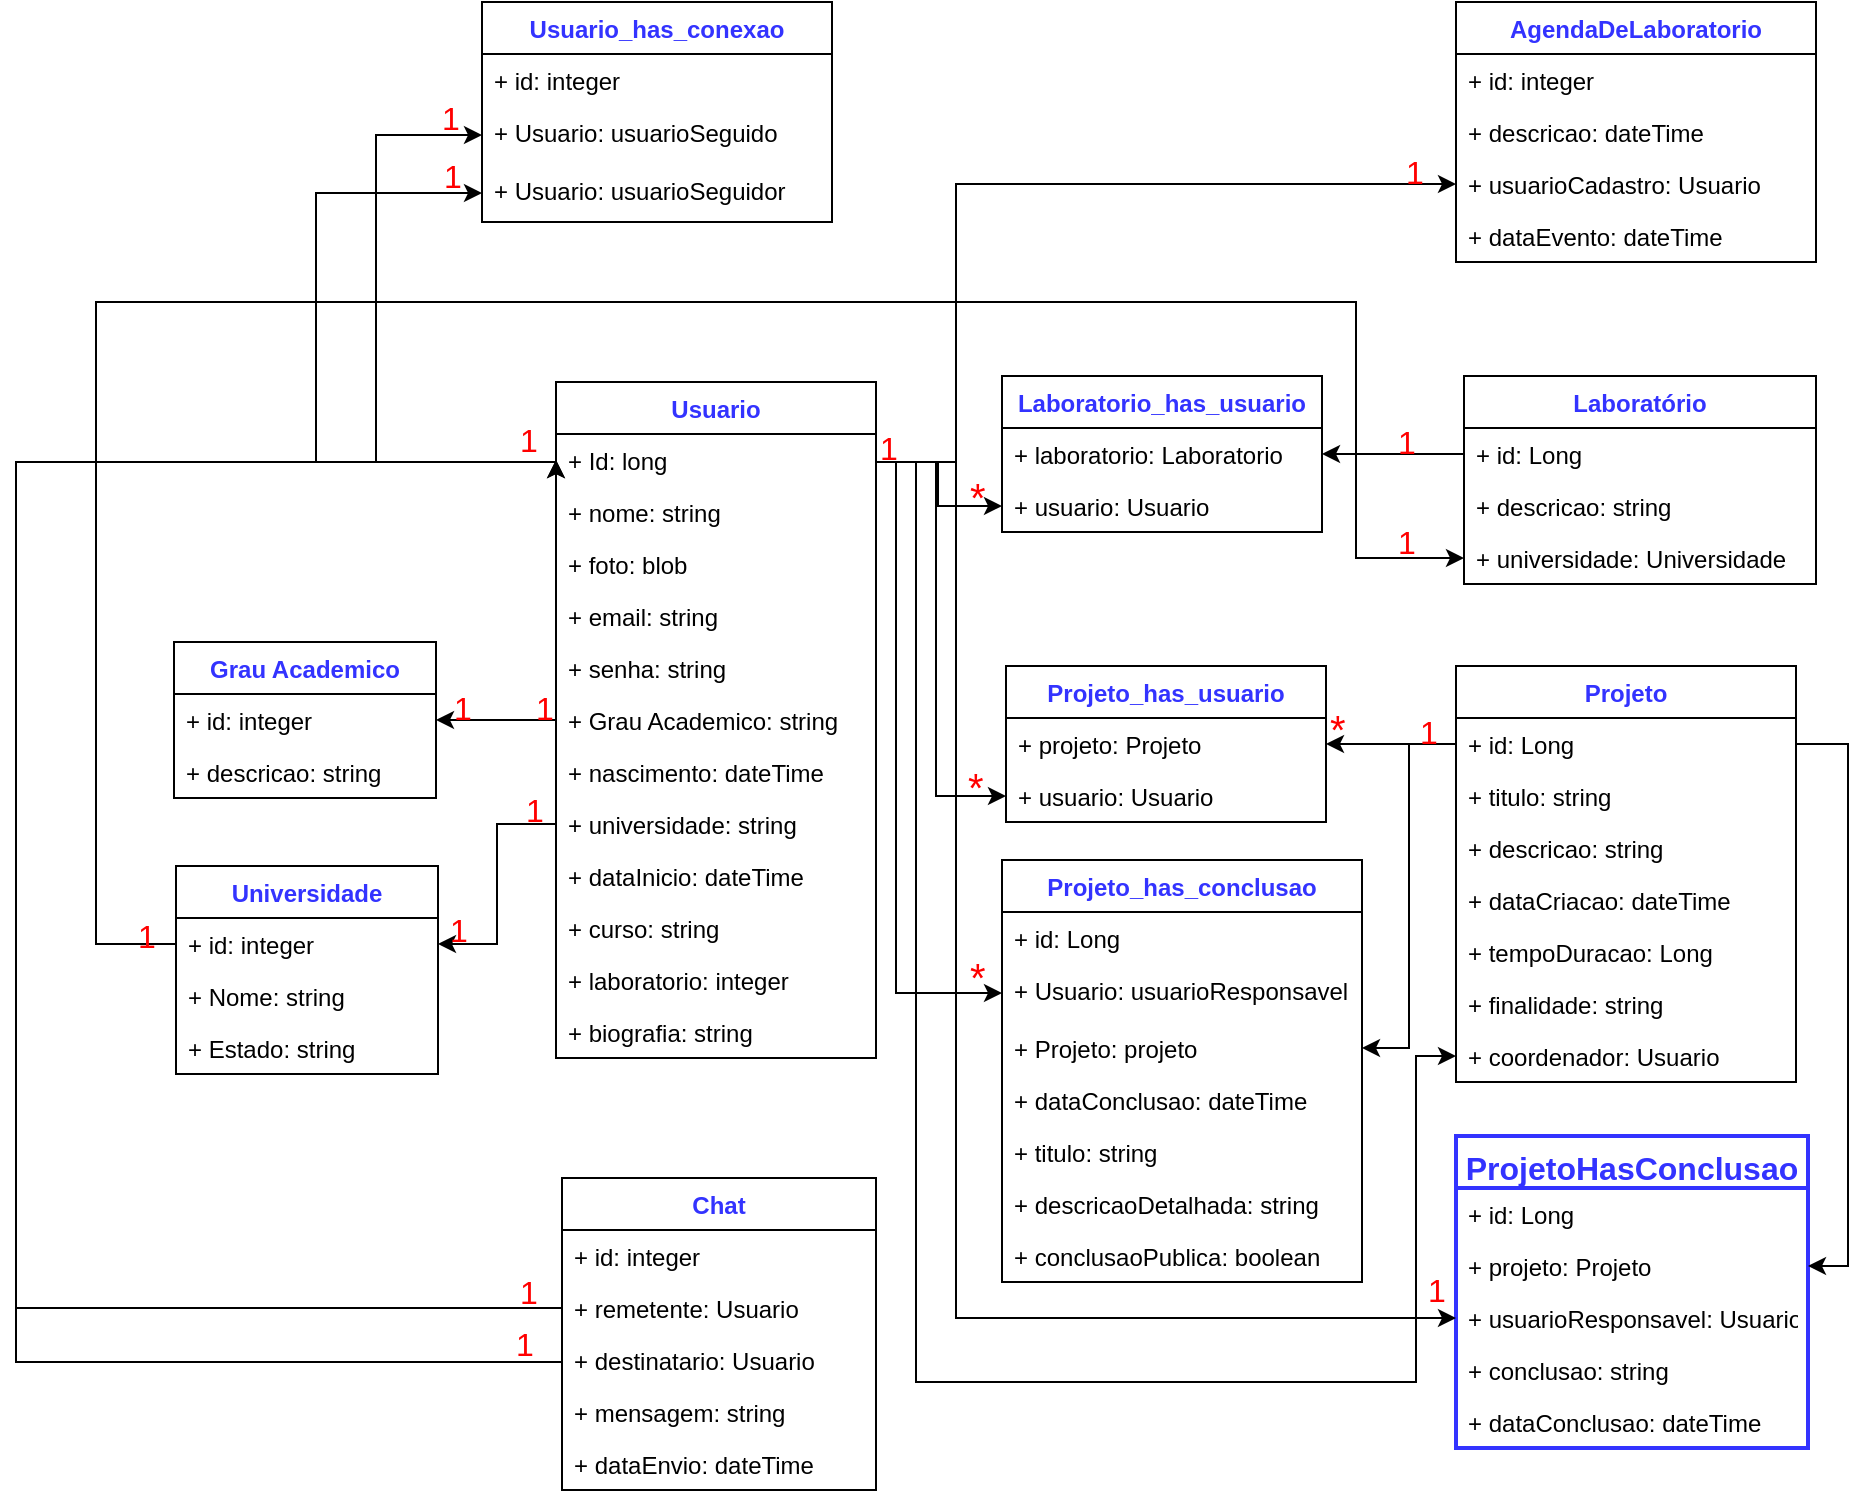 <mxfile version="11.2.4" type="device" pages="1"><diagram id="lTHLBH5zkFO162nuHdru" name="Page-1"><mxGraphModel dx="2026" dy="614" grid="1" gridSize="10" guides="1" tooltips="1" connect="1" arrows="1" fold="1" page="1" pageScale="1" pageWidth="827" pageHeight="1169" math="0" shadow="0"><root><mxCell id="0"/><mxCell id="1" parent="0"/><mxCell id="kyjDFfXC2tQv2kjpex23-4" value="Usuario" style="swimlane;fontStyle=1;align=center;verticalAlign=top;childLayout=stackLayout;horizontal=1;startSize=26;horizontalStack=0;resizeParent=1;resizeParentMax=0;resizeLast=0;collapsible=1;marginBottom=0;fontColor=#3333FF;" vertex="1" parent="1"><mxGeometry x="190" y="250" width="160" height="338" as="geometry"><mxRectangle x="60" y="157" width="70" height="26" as="alternateBounds"/></mxGeometry></mxCell><mxCell id="kyjDFfXC2tQv2kjpex23-19" value="+ Id: long&#10;" style="text;strokeColor=none;fillColor=none;align=left;verticalAlign=top;spacingLeft=4;spacingRight=4;overflow=hidden;rotatable=0;points=[[0,0.5],[1,0.5]];portConstraint=eastwest;" vertex="1" parent="kyjDFfXC2tQv2kjpex23-4"><mxGeometry y="26" width="160" height="26" as="geometry"/></mxCell><mxCell id="kyjDFfXC2tQv2kjpex23-5" value="+ nome: string&#10;" style="text;strokeColor=none;fillColor=none;align=left;verticalAlign=top;spacingLeft=4;spacingRight=4;overflow=hidden;rotatable=0;points=[[0,0.5],[1,0.5]];portConstraint=eastwest;" vertex="1" parent="kyjDFfXC2tQv2kjpex23-4"><mxGeometry y="52" width="160" height="26" as="geometry"/></mxCell><mxCell id="kyjDFfXC2tQv2kjpex23-42" value="+ foto: blob" style="text;strokeColor=none;fillColor=none;align=left;verticalAlign=top;spacingLeft=4;spacingRight=4;overflow=hidden;rotatable=0;points=[[0,0.5],[1,0.5]];portConstraint=eastwest;" vertex="1" parent="kyjDFfXC2tQv2kjpex23-4"><mxGeometry y="78" width="160" height="26" as="geometry"/></mxCell><mxCell id="kyjDFfXC2tQv2kjpex23-9" value="+ email: string&#10;" style="text;strokeColor=none;fillColor=none;align=left;verticalAlign=top;spacingLeft=4;spacingRight=4;overflow=hidden;rotatable=0;points=[[0,0.5],[1,0.5]];portConstraint=eastwest;" vertex="1" parent="kyjDFfXC2tQv2kjpex23-4"><mxGeometry y="104" width="160" height="26" as="geometry"/></mxCell><mxCell id="kyjDFfXC2tQv2kjpex23-29" value="+ senha: string&#10;" style="text;strokeColor=none;fillColor=none;align=left;verticalAlign=top;spacingLeft=4;spacingRight=4;overflow=hidden;rotatable=0;points=[[0,0.5],[1,0.5]];portConstraint=eastwest;" vertex="1" parent="kyjDFfXC2tQv2kjpex23-4"><mxGeometry y="130" width="160" height="26" as="geometry"/></mxCell><mxCell id="kyjDFfXC2tQv2kjpex23-34" value="+ Grau Academico: string" style="text;strokeColor=none;fillColor=none;align=left;verticalAlign=top;spacingLeft=4;spacingRight=4;overflow=hidden;rotatable=0;points=[[0,0.5],[1,0.5]];portConstraint=eastwest;" vertex="1" parent="kyjDFfXC2tQv2kjpex23-4"><mxGeometry y="156" width="160" height="26" as="geometry"/></mxCell><mxCell id="kyjDFfXC2tQv2kjpex23-8" value="+ nascimento: dateTime&#10;" style="text;strokeColor=none;fillColor=none;align=left;verticalAlign=top;spacingLeft=4;spacingRight=4;overflow=hidden;rotatable=0;points=[[0,0.5],[1,0.5]];portConstraint=eastwest;" vertex="1" parent="kyjDFfXC2tQv2kjpex23-4"><mxGeometry y="182" width="160" height="26" as="geometry"/></mxCell><mxCell id="kyjDFfXC2tQv2kjpex23-10" value="+ universidade: string&#10;" style="text;strokeColor=none;fillColor=none;align=left;verticalAlign=top;spacingLeft=4;spacingRight=4;overflow=hidden;rotatable=0;points=[[0,0.5],[1,0.5]];portConstraint=eastwest;" vertex="1" parent="kyjDFfXC2tQv2kjpex23-4"><mxGeometry y="208" width="160" height="26" as="geometry"/></mxCell><mxCell id="kyjDFfXC2tQv2kjpex23-7" value="+ dataInicio: dateTime" style="text;strokeColor=none;fillColor=none;align=left;verticalAlign=top;spacingLeft=4;spacingRight=4;overflow=hidden;rotatable=0;points=[[0,0.5],[1,0.5]];portConstraint=eastwest;" vertex="1" parent="kyjDFfXC2tQv2kjpex23-4"><mxGeometry y="234" width="160" height="26" as="geometry"/></mxCell><mxCell id="kyjDFfXC2tQv2kjpex23-36" value="+ curso: string" style="text;strokeColor=none;fillColor=none;align=left;verticalAlign=top;spacingLeft=4;spacingRight=4;overflow=hidden;rotatable=0;points=[[0,0.5],[1,0.5]];portConstraint=eastwest;" vertex="1" parent="kyjDFfXC2tQv2kjpex23-4"><mxGeometry y="260" width="160" height="26" as="geometry"/></mxCell><mxCell id="kyjDFfXC2tQv2kjpex23-21" value="+ laboratorio: integer" style="text;strokeColor=none;fillColor=none;align=left;verticalAlign=top;spacingLeft=4;spacingRight=4;overflow=hidden;rotatable=0;points=[[0,0.5],[1,0.5]];portConstraint=eastwest;" vertex="1" parent="kyjDFfXC2tQv2kjpex23-4"><mxGeometry y="286" width="160" height="26" as="geometry"/></mxCell><mxCell id="kyjDFfXC2tQv2kjpex23-49" value="+ biografia: string" style="text;strokeColor=none;fillColor=none;align=left;verticalAlign=top;spacingLeft=4;spacingRight=4;overflow=hidden;rotatable=0;points=[[0,0.5],[1,0.5]];portConstraint=eastwest;" vertex="1" parent="kyjDFfXC2tQv2kjpex23-4"><mxGeometry y="312" width="160" height="26" as="geometry"/></mxCell><mxCell id="kyjDFfXC2tQv2kjpex23-30" value="Grau Academico" style="swimlane;fontStyle=1;childLayout=stackLayout;horizontal=1;startSize=26;fillColor=none;horizontalStack=0;resizeParent=1;resizeParentMax=0;resizeLast=0;collapsible=1;marginBottom=0;fontColor=#3333FF;" vertex="1" parent="1"><mxGeometry x="-1" y="380" width="131" height="78" as="geometry"/></mxCell><mxCell id="kyjDFfXC2tQv2kjpex23-31" value="+ id: integer" style="text;strokeColor=none;fillColor=none;align=left;verticalAlign=top;spacingLeft=4;spacingRight=4;overflow=hidden;rotatable=0;points=[[0,0.5],[1,0.5]];portConstraint=eastwest;" vertex="1" parent="kyjDFfXC2tQv2kjpex23-30"><mxGeometry y="26" width="131" height="26" as="geometry"/></mxCell><mxCell id="kyjDFfXC2tQv2kjpex23-32" value="+ descricao: string" style="text;strokeColor=none;fillColor=none;align=left;verticalAlign=top;spacingLeft=4;spacingRight=4;overflow=hidden;rotatable=0;points=[[0,0.5],[1,0.5]];portConstraint=eastwest;" vertex="1" parent="kyjDFfXC2tQv2kjpex23-30"><mxGeometry y="52" width="131" height="26" as="geometry"/></mxCell><mxCell id="kyjDFfXC2tQv2kjpex23-37" value="Laboratório" style="swimlane;fontStyle=1;align=center;verticalAlign=top;childLayout=stackLayout;horizontal=1;startSize=26;horizontalStack=0;resizeParent=1;resizeParentMax=0;resizeLast=0;collapsible=1;marginBottom=0;fontColor=#3333FF;" vertex="1" parent="1"><mxGeometry x="644" y="247" width="176" height="104" as="geometry"/></mxCell><mxCell id="kyjDFfXC2tQv2kjpex23-38" value="+ id: Long" style="text;strokeColor=none;fillColor=none;align=left;verticalAlign=top;spacingLeft=4;spacingRight=4;overflow=hidden;rotatable=0;points=[[0,0.5],[1,0.5]];portConstraint=eastwest;" vertex="1" parent="kyjDFfXC2tQv2kjpex23-37"><mxGeometry y="26" width="176" height="26" as="geometry"/></mxCell><mxCell id="kyjDFfXC2tQv2kjpex23-40" value="+ descricao: string" style="text;strokeColor=none;fillColor=none;align=left;verticalAlign=top;spacingLeft=4;spacingRight=4;overflow=hidden;rotatable=0;points=[[0,0.5],[1,0.5]];portConstraint=eastwest;" vertex="1" parent="kyjDFfXC2tQv2kjpex23-37"><mxGeometry y="52" width="176" height="26" as="geometry"/></mxCell><mxCell id="kyjDFfXC2tQv2kjpex23-94" value="+ universidade: Universidade" style="text;strokeColor=none;fillColor=none;align=left;verticalAlign=top;spacingLeft=4;spacingRight=4;overflow=hidden;rotatable=0;points=[[0,0.5],[1,0.5]];portConstraint=eastwest;" vertex="1" parent="kyjDFfXC2tQv2kjpex23-37"><mxGeometry y="78" width="176" height="26" as="geometry"/></mxCell><mxCell id="kyjDFfXC2tQv2kjpex23-45" value="Laboratorio_has_usuario" style="swimlane;fontStyle=1;align=center;verticalAlign=top;childLayout=stackLayout;horizontal=1;startSize=26;horizontalStack=0;resizeParent=1;resizeParentMax=0;resizeLast=0;collapsible=1;marginBottom=0;fontColor=#3333FF;" vertex="1" parent="1"><mxGeometry x="413" y="247" width="160" height="78" as="geometry"/></mxCell><mxCell id="kyjDFfXC2tQv2kjpex23-46" value="+ laboratorio: Laboratorio" style="text;strokeColor=none;fillColor=none;align=left;verticalAlign=top;spacingLeft=4;spacingRight=4;overflow=hidden;rotatable=0;points=[[0,0.5],[1,0.5]];portConstraint=eastwest;" vertex="1" parent="kyjDFfXC2tQv2kjpex23-45"><mxGeometry y="26" width="160" height="26" as="geometry"/></mxCell><mxCell id="kyjDFfXC2tQv2kjpex23-48" value="+ usuario: Usuario" style="text;strokeColor=none;fillColor=none;align=left;verticalAlign=top;spacingLeft=4;spacingRight=4;overflow=hidden;rotatable=0;points=[[0,0.5],[1,0.5]];portConstraint=eastwest;" vertex="1" parent="kyjDFfXC2tQv2kjpex23-45"><mxGeometry y="52" width="160" height="26" as="geometry"/></mxCell><mxCell id="kyjDFfXC2tQv2kjpex23-52" style="edgeStyle=orthogonalEdgeStyle;rounded=0;orthogonalLoop=1;jettySize=auto;html=1;exitX=1;exitY=0.5;exitDx=0;exitDy=0;entryX=0;entryY=0.5;entryDx=0;entryDy=0;" edge="1" parent="1" source="kyjDFfXC2tQv2kjpex23-19" target="kyjDFfXC2tQv2kjpex23-48"><mxGeometry relative="1" as="geometry"><Array as="points"><mxPoint x="381" y="290"/><mxPoint x="381" y="312"/></Array></mxGeometry></mxCell><mxCell id="kyjDFfXC2tQv2kjpex23-55" style="edgeStyle=orthogonalEdgeStyle;rounded=0;orthogonalLoop=1;jettySize=auto;html=1;exitX=0;exitY=0.5;exitDx=0;exitDy=0;" edge="1" parent="1" source="kyjDFfXC2tQv2kjpex23-38" target="kyjDFfXC2tQv2kjpex23-46"><mxGeometry relative="1" as="geometry"/></mxCell><mxCell id="kyjDFfXC2tQv2kjpex23-56" value="Projeto" style="swimlane;fontStyle=1;align=center;verticalAlign=top;childLayout=stackLayout;horizontal=1;startSize=26;horizontalStack=0;resizeParent=1;resizeParentMax=0;resizeLast=0;collapsible=1;marginBottom=0;fontColor=#3333FF;" vertex="1" parent="1"><mxGeometry x="640" y="392" width="170" height="208" as="geometry"/></mxCell><mxCell id="kyjDFfXC2tQv2kjpex23-57" value="+ id: Long" style="text;strokeColor=none;fillColor=none;align=left;verticalAlign=top;spacingLeft=4;spacingRight=4;overflow=hidden;rotatable=0;points=[[0,0.5],[1,0.5]];portConstraint=eastwest;" vertex="1" parent="kyjDFfXC2tQv2kjpex23-56"><mxGeometry y="26" width="170" height="26" as="geometry"/></mxCell><mxCell id="kyjDFfXC2tQv2kjpex23-59" value="+ titulo: string" style="text;strokeColor=none;fillColor=none;align=left;verticalAlign=top;spacingLeft=4;spacingRight=4;overflow=hidden;rotatable=0;points=[[0,0.5],[1,0.5]];portConstraint=eastwest;" vertex="1" parent="kyjDFfXC2tQv2kjpex23-56"><mxGeometry y="52" width="170" height="26" as="geometry"/></mxCell><mxCell id="kyjDFfXC2tQv2kjpex23-66" value="+ descricao: string" style="text;strokeColor=none;fillColor=none;align=left;verticalAlign=top;spacingLeft=4;spacingRight=4;overflow=hidden;rotatable=0;points=[[0,0.5],[1,0.5]];portConstraint=eastwest;" vertex="1" parent="kyjDFfXC2tQv2kjpex23-56"><mxGeometry y="78" width="170" height="26" as="geometry"/></mxCell><mxCell id="kyjDFfXC2tQv2kjpex23-67" value="+ dataCriacao: dateTime" style="text;strokeColor=none;fillColor=none;align=left;verticalAlign=top;spacingLeft=4;spacingRight=4;overflow=hidden;rotatable=0;points=[[0,0.5],[1,0.5]];portConstraint=eastwest;" vertex="1" parent="kyjDFfXC2tQv2kjpex23-56"><mxGeometry y="104" width="170" height="26" as="geometry"/></mxCell><mxCell id="kyjDFfXC2tQv2kjpex23-68" value="+ tempoDuracao: Long" style="text;strokeColor=none;fillColor=none;align=left;verticalAlign=top;spacingLeft=4;spacingRight=4;overflow=hidden;rotatable=0;points=[[0,0.5],[1,0.5]];portConstraint=eastwest;" vertex="1" parent="kyjDFfXC2tQv2kjpex23-56"><mxGeometry y="130" width="170" height="26" as="geometry"/></mxCell><mxCell id="kyjDFfXC2tQv2kjpex23-140" value="+ finalidade: string" style="text;strokeColor=none;fillColor=none;align=left;verticalAlign=top;spacingLeft=4;spacingRight=4;overflow=hidden;rotatable=0;points=[[0,0.5],[1,0.5]];portConstraint=eastwest;" vertex="1" parent="kyjDFfXC2tQv2kjpex23-56"><mxGeometry y="156" width="170" height="26" as="geometry"/></mxCell><mxCell id="kyjDFfXC2tQv2kjpex23-69" value="+ coordenador: Usuario" style="text;strokeColor=none;fillColor=none;align=left;verticalAlign=top;spacingLeft=4;spacingRight=4;overflow=hidden;rotatable=0;points=[[0,0.5],[1,0.5]];portConstraint=eastwest;" vertex="1" parent="kyjDFfXC2tQv2kjpex23-56"><mxGeometry y="182" width="170" height="26" as="geometry"/></mxCell><mxCell id="kyjDFfXC2tQv2kjpex23-60" value="Projeto_has_usuario" style="swimlane;fontStyle=1;align=center;verticalAlign=top;childLayout=stackLayout;horizontal=1;startSize=26;horizontalStack=0;resizeParent=1;resizeParentMax=0;resizeLast=0;collapsible=1;marginBottom=0;fontColor=#3333FF;" vertex="1" parent="1"><mxGeometry x="415" y="392" width="160" height="78" as="geometry"/></mxCell><mxCell id="kyjDFfXC2tQv2kjpex23-61" value="+ projeto: Projeto" style="text;strokeColor=none;fillColor=none;align=left;verticalAlign=top;spacingLeft=4;spacingRight=4;overflow=hidden;rotatable=0;points=[[0,0.5],[1,0.5]];portConstraint=eastwest;" vertex="1" parent="kyjDFfXC2tQv2kjpex23-60"><mxGeometry y="26" width="160" height="26" as="geometry"/></mxCell><mxCell id="kyjDFfXC2tQv2kjpex23-63" value="+ usuario: Usuario" style="text;strokeColor=none;fillColor=none;align=left;verticalAlign=top;spacingLeft=4;spacingRight=4;overflow=hidden;rotatable=0;points=[[0,0.5],[1,0.5]];portConstraint=eastwest;" vertex="1" parent="kyjDFfXC2tQv2kjpex23-60"><mxGeometry y="52" width="160" height="26" as="geometry"/></mxCell><mxCell id="kyjDFfXC2tQv2kjpex23-64" style="edgeStyle=orthogonalEdgeStyle;rounded=0;orthogonalLoop=1;jettySize=auto;html=1;exitX=0;exitY=0.5;exitDx=0;exitDy=0;entryX=1;entryY=0.5;entryDx=0;entryDy=0;fontColor=#3333FF;" edge="1" parent="1" source="kyjDFfXC2tQv2kjpex23-57" target="kyjDFfXC2tQv2kjpex23-61"><mxGeometry relative="1" as="geometry"/></mxCell><mxCell id="kyjDFfXC2tQv2kjpex23-65" style="edgeStyle=orthogonalEdgeStyle;rounded=0;orthogonalLoop=1;jettySize=auto;html=1;exitX=1;exitY=0.5;exitDx=0;exitDy=0;entryX=0;entryY=0.5;entryDx=0;entryDy=0;fontColor=#3333FF;" edge="1" parent="1" source="kyjDFfXC2tQv2kjpex23-19" target="kyjDFfXC2tQv2kjpex23-63"><mxGeometry relative="1" as="geometry"><Array as="points"><mxPoint x="380" y="290"/><mxPoint x="380" y="457"/></Array></mxGeometry></mxCell><mxCell id="kyjDFfXC2tQv2kjpex23-71" value="Universidade" style="swimlane;fontStyle=1;childLayout=stackLayout;horizontal=1;startSize=26;fillColor=none;horizontalStack=0;resizeParent=1;resizeParentMax=0;resizeLast=0;collapsible=1;marginBottom=0;fontColor=#3333FF;" vertex="1" parent="1"><mxGeometry y="492" width="131" height="104" as="geometry"/></mxCell><mxCell id="kyjDFfXC2tQv2kjpex23-72" value="+ id: integer" style="text;strokeColor=none;fillColor=none;align=left;verticalAlign=top;spacingLeft=4;spacingRight=4;overflow=hidden;rotatable=0;points=[[0,0.5],[1,0.5]];portConstraint=eastwest;" vertex="1" parent="kyjDFfXC2tQv2kjpex23-71"><mxGeometry y="26" width="131" height="26" as="geometry"/></mxCell><mxCell id="kyjDFfXC2tQv2kjpex23-73" value="+ Nome: string" style="text;strokeColor=none;fillColor=none;align=left;verticalAlign=top;spacingLeft=4;spacingRight=4;overflow=hidden;rotatable=0;points=[[0,0.5],[1,0.5]];portConstraint=eastwest;" vertex="1" parent="kyjDFfXC2tQv2kjpex23-71"><mxGeometry y="52" width="131" height="26" as="geometry"/></mxCell><mxCell id="kyjDFfXC2tQv2kjpex23-74" value="+ Estado: string" style="text;strokeColor=none;fillColor=none;align=left;verticalAlign=top;spacingLeft=4;spacingRight=4;overflow=hidden;rotatable=0;points=[[0,0.5],[1,0.5]];portConstraint=eastwest;" vertex="1" parent="kyjDFfXC2tQv2kjpex23-71"><mxGeometry y="78" width="131" height="26" as="geometry"/></mxCell><mxCell id="kyjDFfXC2tQv2kjpex23-77" style="edgeStyle=orthogonalEdgeStyle;rounded=0;orthogonalLoop=1;jettySize=auto;html=1;exitX=0;exitY=0.5;exitDx=0;exitDy=0;entryX=1;entryY=0.5;entryDx=0;entryDy=0;fontColor=#3333FF;" edge="1" parent="1" source="kyjDFfXC2tQv2kjpex23-34" target="kyjDFfXC2tQv2kjpex23-31"><mxGeometry relative="1" as="geometry"/></mxCell><mxCell id="kyjDFfXC2tQv2kjpex23-78" style="edgeStyle=orthogonalEdgeStyle;rounded=0;orthogonalLoop=1;jettySize=auto;html=1;exitX=0;exitY=0.5;exitDx=0;exitDy=0;entryX=1;entryY=0.5;entryDx=0;entryDy=0;fontColor=#3333FF;" edge="1" parent="1" source="kyjDFfXC2tQv2kjpex23-10" target="kyjDFfXC2tQv2kjpex23-72"><mxGeometry relative="1" as="geometry"/></mxCell><mxCell id="kyjDFfXC2tQv2kjpex23-79" value="1" style="text;html=1;resizable=0;points=[];autosize=1;align=left;verticalAlign=top;spacingTop=-4;fontColor=#FF0000;strokeWidth=2;fontSize=16;" vertex="1" parent="1"><mxGeometry x="173" y="452" width="20" height="10" as="geometry"/></mxCell><mxCell id="kyjDFfXC2tQv2kjpex23-81" value="1" style="text;html=1;resizable=0;points=[];autosize=1;align=left;verticalAlign=top;spacingTop=-4;fontSize=16;fontColor=#FF0000;" vertex="1" parent="1"><mxGeometry x="135" y="512" width="20" height="20" as="geometry"/></mxCell><mxCell id="kyjDFfXC2tQv2kjpex23-82" value="1" style="text;html=1;resizable=0;points=[];autosize=1;align=left;verticalAlign=top;spacingTop=-4;fontColor=#FF0000;strokeWidth=2;fontSize=16;" vertex="1" parent="1"><mxGeometry x="178" y="401" width="20" height="10" as="geometry"/></mxCell><mxCell id="kyjDFfXC2tQv2kjpex23-83" value="1" style="text;html=1;resizable=0;points=[];autosize=1;align=left;verticalAlign=top;spacingTop=-4;fontColor=#FF0000;strokeWidth=2;fontSize=16;" vertex="1" parent="1"><mxGeometry x="137" y="401" width="20" height="10" as="geometry"/></mxCell><mxCell id="kyjDFfXC2tQv2kjpex23-84" value="Projeto_has_conclusao" style="swimlane;fontStyle=1;align=center;verticalAlign=top;childLayout=stackLayout;horizontal=1;startSize=26;horizontalStack=0;resizeParent=1;resizeParentMax=0;resizeLast=0;collapsible=1;marginBottom=0;fontColor=#3333FF;" vertex="1" parent="1"><mxGeometry x="413" y="489" width="180" height="211" as="geometry"/></mxCell><mxCell id="kyjDFfXC2tQv2kjpex23-85" value="+ id: Long" style="text;strokeColor=none;fillColor=none;align=left;verticalAlign=top;spacingLeft=4;spacingRight=4;overflow=hidden;rotatable=0;points=[[0,0.5],[1,0.5]];portConstraint=eastwest;" vertex="1" parent="kyjDFfXC2tQv2kjpex23-84"><mxGeometry y="26" width="180" height="26" as="geometry"/></mxCell><mxCell id="kyjDFfXC2tQv2kjpex23-92" value="+ Usuario: usuarioResponsavel" style="text;strokeColor=none;fillColor=none;align=left;verticalAlign=top;spacingLeft=4;spacingRight=4;overflow=hidden;rotatable=0;points=[[0,0.5],[1,0.5]];portConstraint=eastwest;" vertex="1" parent="kyjDFfXC2tQv2kjpex23-84"><mxGeometry y="52" width="180" height="29" as="geometry"/></mxCell><mxCell id="kyjDFfXC2tQv2kjpex23-95" value="+ Projeto: projeto" style="text;strokeColor=none;fillColor=none;align=left;verticalAlign=top;spacingLeft=4;spacingRight=4;overflow=hidden;rotatable=0;points=[[0,0.5],[1,0.5]];portConstraint=eastwest;" vertex="1" parent="kyjDFfXC2tQv2kjpex23-84"><mxGeometry y="81" width="180" height="26" as="geometry"/></mxCell><mxCell id="kyjDFfXC2tQv2kjpex23-106" value="+ dataConclusao: dateTime" style="text;strokeColor=none;fillColor=none;align=left;verticalAlign=top;spacingLeft=4;spacingRight=4;overflow=hidden;rotatable=0;points=[[0,0.5],[1,0.5]];portConstraint=eastwest;" vertex="1" parent="kyjDFfXC2tQv2kjpex23-84"><mxGeometry y="107" width="180" height="26" as="geometry"/></mxCell><mxCell id="kyjDFfXC2tQv2kjpex23-93" value="+ titulo: string" style="text;strokeColor=none;fillColor=none;align=left;verticalAlign=top;spacingLeft=4;spacingRight=4;overflow=hidden;rotatable=0;points=[[0,0.5],[1,0.5]];portConstraint=eastwest;" vertex="1" parent="kyjDFfXC2tQv2kjpex23-84"><mxGeometry y="133" width="180" height="26" as="geometry"/></mxCell><mxCell id="kyjDFfXC2tQv2kjpex23-91" value="+ descricaoDetalhada: string" style="text;strokeColor=none;fillColor=none;align=left;verticalAlign=top;spacingLeft=4;spacingRight=4;overflow=hidden;rotatable=0;points=[[0,0.5],[1,0.5]];portConstraint=eastwest;" vertex="1" parent="kyjDFfXC2tQv2kjpex23-84"><mxGeometry y="159" width="180" height="26" as="geometry"/></mxCell><mxCell id="kyjDFfXC2tQv2kjpex23-145" value="+ conclusaoPublica: boolean" style="text;strokeColor=none;fillColor=none;align=left;verticalAlign=top;spacingLeft=4;spacingRight=4;overflow=hidden;rotatable=0;points=[[0,0.5],[1,0.5]];portConstraint=eastwest;" vertex="1" parent="kyjDFfXC2tQv2kjpex23-84"><mxGeometry y="185" width="180" height="26" as="geometry"/></mxCell><mxCell id="kyjDFfXC2tQv2kjpex23-97" value="1" style="text;html=1;resizable=0;points=[];autosize=1;align=left;verticalAlign=top;spacingTop=-4;fontColor=#FF0000;strokeWidth=2;fontSize=16;" vertex="1" parent="1"><mxGeometry x="350" y="271" width="20" height="10" as="geometry"/></mxCell><mxCell id="kyjDFfXC2tQv2kjpex23-98" value="&lt;font style=&quot;font-size: 20px&quot;&gt;*&lt;/font&gt;" style="text;html=1;resizable=0;points=[];autosize=1;align=left;verticalAlign=top;spacingTop=-4;fontColor=#FF0000;strokeWidth=2;fontSize=16;" vertex="1" parent="1"><mxGeometry x="395" y="293" width="20" height="20" as="geometry"/></mxCell><mxCell id="kyjDFfXC2tQv2kjpex23-99" value="&lt;font style=&quot;font-size: 20px&quot;&gt;*&lt;/font&gt;" style="text;html=1;resizable=0;points=[];autosize=1;align=left;verticalAlign=top;spacingTop=-4;fontColor=#FF0000;strokeWidth=2;fontSize=16;" vertex="1" parent="1"><mxGeometry x="394" y="438" width="20" height="20" as="geometry"/></mxCell><mxCell id="kyjDFfXC2tQv2kjpex23-100" value="&lt;font style=&quot;font-size: 20px&quot;&gt;*&lt;/font&gt;" style="text;html=1;resizable=0;points=[];autosize=1;align=left;verticalAlign=top;spacingTop=-4;fontColor=#FF0000;strokeWidth=2;fontSize=16;" vertex="1" parent="1"><mxGeometry x="395" y="533" width="20" height="20" as="geometry"/></mxCell><mxCell id="kyjDFfXC2tQv2kjpex23-104" style="edgeStyle=orthogonalEdgeStyle;rounded=0;orthogonalLoop=1;jettySize=auto;html=1;exitX=1;exitY=0.5;exitDx=0;exitDy=0;entryX=0;entryY=0.5;entryDx=0;entryDy=0;fontSize=16;fontColor=#FF0000;" edge="1" parent="1" source="kyjDFfXC2tQv2kjpex23-19" target="kyjDFfXC2tQv2kjpex23-92"><mxGeometry relative="1" as="geometry"><Array as="points"><mxPoint x="360" y="290"/><mxPoint x="360" y="555"/></Array></mxGeometry></mxCell><mxCell id="kyjDFfXC2tQv2kjpex23-105" style="edgeStyle=orthogonalEdgeStyle;rounded=0;orthogonalLoop=1;jettySize=auto;html=1;exitX=0;exitY=0.5;exitDx=0;exitDy=0;entryX=1;entryY=0.5;entryDx=0;entryDy=0;fontSize=16;fontColor=#FF0000;" edge="1" parent="1" source="kyjDFfXC2tQv2kjpex23-57" target="kyjDFfXC2tQv2kjpex23-95"><mxGeometry relative="1" as="geometry"/></mxCell><mxCell id="kyjDFfXC2tQv2kjpex23-107" style="edgeStyle=orthogonalEdgeStyle;rounded=0;orthogonalLoop=1;jettySize=auto;html=1;exitX=0;exitY=0.5;exitDx=0;exitDy=0;entryX=0;entryY=0.5;entryDx=0;entryDy=0;fontSize=16;fontColor=#FF0000;" edge="1" parent="1" source="kyjDFfXC2tQv2kjpex23-72" target="kyjDFfXC2tQv2kjpex23-94"><mxGeometry relative="1" as="geometry"><Array as="points"><mxPoint x="-40" y="531"/><mxPoint x="-40" y="210"/><mxPoint x="590" y="210"/><mxPoint x="590" y="338"/></Array></mxGeometry></mxCell><mxCell id="kyjDFfXC2tQv2kjpex23-108" value="1" style="text;html=1;resizable=0;points=[];autosize=1;align=left;verticalAlign=top;spacingTop=-4;fontColor=#FF0000;strokeWidth=2;fontSize=16;" vertex="1" parent="1"><mxGeometry x="609" y="318" width="20" height="10" as="geometry"/></mxCell><mxCell id="kyjDFfXC2tQv2kjpex23-109" value="1" style="text;html=1;resizable=0;points=[];autosize=1;align=left;verticalAlign=top;spacingTop=-4;fontColor=#FF0000;strokeWidth=2;fontSize=16;" vertex="1" parent="1"><mxGeometry x="-21" y="515" width="20" height="10" as="geometry"/></mxCell><mxCell id="kyjDFfXC2tQv2kjpex23-110" value="Chat" style="swimlane;fontStyle=1;childLayout=stackLayout;horizontal=1;startSize=26;fillColor=none;horizontalStack=0;resizeParent=1;resizeParentMax=0;resizeLast=0;collapsible=1;marginBottom=0;fontColor=#3333FF;" vertex="1" parent="1"><mxGeometry x="193" y="648" width="157" height="156" as="geometry"/></mxCell><mxCell id="kyjDFfXC2tQv2kjpex23-111" value="+ id: integer" style="text;strokeColor=none;fillColor=none;align=left;verticalAlign=top;spacingLeft=4;spacingRight=4;overflow=hidden;rotatable=0;points=[[0,0.5],[1,0.5]];portConstraint=eastwest;" vertex="1" parent="kyjDFfXC2tQv2kjpex23-110"><mxGeometry y="26" width="157" height="26" as="geometry"/></mxCell><mxCell id="kyjDFfXC2tQv2kjpex23-112" value="+ remetente: Usuario" style="text;strokeColor=none;fillColor=none;align=left;verticalAlign=top;spacingLeft=4;spacingRight=4;overflow=hidden;rotatable=0;points=[[0,0.5],[1,0.5]];portConstraint=eastwest;" vertex="1" parent="kyjDFfXC2tQv2kjpex23-110"><mxGeometry y="52" width="157" height="26" as="geometry"/></mxCell><mxCell id="kyjDFfXC2tQv2kjpex23-114" value="+ destinatario: Usuario" style="text;strokeColor=none;fillColor=none;align=left;verticalAlign=top;spacingLeft=4;spacingRight=4;overflow=hidden;rotatable=0;points=[[0,0.5],[1,0.5]];portConstraint=eastwest;" vertex="1" parent="kyjDFfXC2tQv2kjpex23-110"><mxGeometry y="78" width="157" height="26" as="geometry"/></mxCell><mxCell id="kyjDFfXC2tQv2kjpex23-115" value="+ mensagem: string" style="text;strokeColor=none;fillColor=none;align=left;verticalAlign=top;spacingLeft=4;spacingRight=4;overflow=hidden;rotatable=0;points=[[0,0.5],[1,0.5]];portConstraint=eastwest;" vertex="1" parent="kyjDFfXC2tQv2kjpex23-110"><mxGeometry y="104" width="157" height="26" as="geometry"/></mxCell><mxCell id="kyjDFfXC2tQv2kjpex23-113" value="+ dataEnvio: dateTime" style="text;strokeColor=none;fillColor=none;align=left;verticalAlign=top;spacingLeft=4;spacingRight=4;overflow=hidden;rotatable=0;points=[[0,0.5],[1,0.5]];portConstraint=eastwest;" vertex="1" parent="kyjDFfXC2tQv2kjpex23-110"><mxGeometry y="130" width="157" height="26" as="geometry"/></mxCell><mxCell id="kyjDFfXC2tQv2kjpex23-116" style="edgeStyle=orthogonalEdgeStyle;rounded=0;orthogonalLoop=1;jettySize=auto;html=1;entryX=0;entryY=0.5;entryDx=0;entryDy=0;fontSize=16;fontColor=#FF0000;" edge="1" parent="1" source="kyjDFfXC2tQv2kjpex23-112" target="kyjDFfXC2tQv2kjpex23-19"><mxGeometry relative="1" as="geometry"><Array as="points"><mxPoint x="-80" y="713"/><mxPoint x="-80" y="290"/></Array></mxGeometry></mxCell><mxCell id="kyjDFfXC2tQv2kjpex23-117" style="edgeStyle=orthogonalEdgeStyle;rounded=0;orthogonalLoop=1;jettySize=auto;html=1;exitX=0;exitY=0.5;exitDx=0;exitDy=0;entryX=0;entryY=0.5;entryDx=0;entryDy=0;fontSize=16;fontColor=#FF0000;" edge="1" parent="1" source="kyjDFfXC2tQv2kjpex23-114" target="kyjDFfXC2tQv2kjpex23-19"><mxGeometry relative="1" as="geometry"><Array as="points"><mxPoint x="193" y="740"/><mxPoint x="-80" y="740"/><mxPoint x="-80" y="290"/></Array></mxGeometry></mxCell><mxCell id="kyjDFfXC2tQv2kjpex23-118" value="1" style="text;html=1;resizable=0;points=[];autosize=1;align=left;verticalAlign=top;spacingTop=-4;fontSize=16;fontColor=#FF0000;" vertex="1" parent="1"><mxGeometry x="170" y="693" width="20" height="20" as="geometry"/></mxCell><mxCell id="kyjDFfXC2tQv2kjpex23-119" value="1" style="text;html=1;resizable=0;points=[];autosize=1;align=left;verticalAlign=top;spacingTop=-4;fontSize=16;fontColor=#FF0000;" vertex="1" parent="1"><mxGeometry x="168" y="719" width="20" height="20" as="geometry"/></mxCell><mxCell id="kyjDFfXC2tQv2kjpex23-120" value="1" style="text;html=1;resizable=0;points=[];autosize=1;align=left;verticalAlign=top;spacingTop=-4;fontSize=16;fontColor=#FF0000;" vertex="1" parent="1"><mxGeometry x="170" y="267" width="20" height="20" as="geometry"/></mxCell><mxCell id="kyjDFfXC2tQv2kjpex23-121" value="Usuario_has_conexao" style="swimlane;fontStyle=1;childLayout=stackLayout;horizontal=1;startSize=26;fillColor=none;horizontalStack=0;resizeParent=1;resizeParentMax=0;resizeLast=0;collapsible=1;marginBottom=0;fontColor=#3333FF;" vertex="1" parent="1"><mxGeometry x="153" y="60" width="175" height="110" as="geometry"/></mxCell><mxCell id="kyjDFfXC2tQv2kjpex23-122" value="+ id: integer" style="text;strokeColor=none;fillColor=none;align=left;verticalAlign=top;spacingLeft=4;spacingRight=4;overflow=hidden;rotatable=0;points=[[0,0.5],[1,0.5]];portConstraint=eastwest;" vertex="1" parent="kyjDFfXC2tQv2kjpex23-121"><mxGeometry y="26" width="175" height="26" as="geometry"/></mxCell><mxCell id="kyjDFfXC2tQv2kjpex23-126" value="+ Usuario: usuarioSeguido" style="text;strokeColor=none;fillColor=none;align=left;verticalAlign=top;spacingLeft=4;spacingRight=4;overflow=hidden;rotatable=0;points=[[0,0.5],[1,0.5]];portConstraint=eastwest;" vertex="1" parent="kyjDFfXC2tQv2kjpex23-121"><mxGeometry y="52" width="175" height="29" as="geometry"/></mxCell><mxCell id="kyjDFfXC2tQv2kjpex23-124" value="+ Usuario: usuarioSeguidor" style="text;strokeColor=none;fillColor=none;align=left;verticalAlign=top;spacingLeft=4;spacingRight=4;overflow=hidden;rotatable=0;points=[[0,0.5],[1,0.5]];portConstraint=eastwest;" vertex="1" parent="kyjDFfXC2tQv2kjpex23-121"><mxGeometry y="81" width="175" height="29" as="geometry"/></mxCell><mxCell id="kyjDFfXC2tQv2kjpex23-127" style="edgeStyle=orthogonalEdgeStyle;rounded=0;orthogonalLoop=1;jettySize=auto;html=1;entryX=0;entryY=0.5;entryDx=0;entryDy=0;fontSize=16;fontColor=#FF0000;" edge="1" parent="1" source="kyjDFfXC2tQv2kjpex23-19" target="kyjDFfXC2tQv2kjpex23-126"><mxGeometry relative="1" as="geometry"><Array as="points"><mxPoint x="100" y="290"/><mxPoint x="100" y="127"/></Array></mxGeometry></mxCell><mxCell id="kyjDFfXC2tQv2kjpex23-128" style="edgeStyle=orthogonalEdgeStyle;rounded=0;orthogonalLoop=1;jettySize=auto;html=1;exitX=0;exitY=0.5;exitDx=0;exitDy=0;entryX=0;entryY=0.5;entryDx=0;entryDy=0;fontSize=16;fontColor=#FF0000;" edge="1" parent="1" source="kyjDFfXC2tQv2kjpex23-19" target="kyjDFfXC2tQv2kjpex23-124"><mxGeometry relative="1" as="geometry"><Array as="points"><mxPoint x="190" y="290"/><mxPoint x="70" y="290"/><mxPoint x="70" y="155"/></Array></mxGeometry></mxCell><mxCell id="kyjDFfXC2tQv2kjpex23-129" value="1" style="text;html=1;resizable=0;points=[];autosize=1;align=left;verticalAlign=top;spacingTop=-4;fontSize=16;fontColor=#FF0000;" vertex="1" parent="1"><mxGeometry x="132" y="135" width="20" height="20" as="geometry"/></mxCell><mxCell id="kyjDFfXC2tQv2kjpex23-130" value="1" style="text;html=1;resizable=0;points=[];autosize=1;align=left;verticalAlign=top;spacingTop=-4;fontSize=16;fontColor=#FF0000;" vertex="1" parent="1"><mxGeometry x="131" y="106" width="20" height="20" as="geometry"/></mxCell><mxCell id="kyjDFfXC2tQv2kjpex23-131" value="AgendaDeLaboratorio" style="swimlane;fontStyle=1;childLayout=stackLayout;horizontal=1;startSize=26;fillColor=none;horizontalStack=0;resizeParent=1;resizeParentMax=0;resizeLast=0;collapsible=1;marginBottom=0;fontColor=#3333FF;" vertex="1" parent="1"><mxGeometry x="640" y="60" width="180" height="130" as="geometry"/></mxCell><mxCell id="kyjDFfXC2tQv2kjpex23-132" value="+ id: integer" style="text;strokeColor=none;fillColor=none;align=left;verticalAlign=top;spacingLeft=4;spacingRight=4;overflow=hidden;rotatable=0;points=[[0,0.5],[1,0.5]];portConstraint=eastwest;" vertex="1" parent="kyjDFfXC2tQv2kjpex23-131"><mxGeometry y="26" width="180" height="26" as="geometry"/></mxCell><mxCell id="kyjDFfXC2tQv2kjpex23-133" value="+ descricao: dateTime" style="text;strokeColor=none;fillColor=none;align=left;verticalAlign=top;spacingLeft=4;spacingRight=4;overflow=hidden;rotatable=0;points=[[0,0.5],[1,0.5]];portConstraint=eastwest;" vertex="1" parent="kyjDFfXC2tQv2kjpex23-131"><mxGeometry y="52" width="180" height="26" as="geometry"/></mxCell><mxCell id="kyjDFfXC2tQv2kjpex23-135" value="+ usuarioCadastro: Usuario" style="text;strokeColor=none;fillColor=none;align=left;verticalAlign=top;spacingLeft=4;spacingRight=4;overflow=hidden;rotatable=0;points=[[0,0.5],[1,0.5]];portConstraint=eastwest;" vertex="1" parent="kyjDFfXC2tQv2kjpex23-131"><mxGeometry y="78" width="180" height="26" as="geometry"/></mxCell><mxCell id="kyjDFfXC2tQv2kjpex23-134" value="+ dataEvento: dateTime" style="text;strokeColor=none;fillColor=none;align=left;verticalAlign=top;spacingLeft=4;spacingRight=4;overflow=hidden;rotatable=0;points=[[0,0.5],[1,0.5]];portConstraint=eastwest;" vertex="1" parent="kyjDFfXC2tQv2kjpex23-131"><mxGeometry y="104" width="180" height="26" as="geometry"/></mxCell><mxCell id="kyjDFfXC2tQv2kjpex23-136" style="edgeStyle=orthogonalEdgeStyle;rounded=0;orthogonalLoop=1;jettySize=auto;html=1;entryX=0;entryY=0.5;entryDx=0;entryDy=0;fontSize=16;fontColor=#FF0000;" edge="1" parent="1" source="kyjDFfXC2tQv2kjpex23-19" target="kyjDFfXC2tQv2kjpex23-135"><mxGeometry relative="1" as="geometry"><Array as="points"><mxPoint x="390" y="290"/><mxPoint x="390" y="151"/></Array></mxGeometry></mxCell><mxCell id="kyjDFfXC2tQv2kjpex23-137" value="1" style="text;html=1;resizable=0;points=[];autosize=1;align=left;verticalAlign=top;spacingTop=-4;fontColor=#FF0000;strokeWidth=2;fontSize=16;" vertex="1" parent="1"><mxGeometry x="613" y="133" width="20" height="10" as="geometry"/></mxCell><mxCell id="kyjDFfXC2tQv2kjpex23-141" style="edgeStyle=orthogonalEdgeStyle;rounded=0;orthogonalLoop=1;jettySize=auto;html=1;exitX=1;exitY=0.5;exitDx=0;exitDy=0;entryX=0;entryY=0.5;entryDx=0;entryDy=0;fontSize=16;fontColor=#FF0000;" edge="1" parent="1" source="kyjDFfXC2tQv2kjpex23-19" target="kyjDFfXC2tQv2kjpex23-69"><mxGeometry relative="1" as="geometry"><Array as="points"><mxPoint x="370" y="290"/><mxPoint x="370" y="750"/><mxPoint x="620" y="750"/><mxPoint x="620" y="587"/></Array></mxGeometry></mxCell><mxCell id="kyjDFfXC2tQv2kjpex23-142" value="&lt;font style=&quot;font-size: 20px&quot;&gt;*&lt;/font&gt;" style="text;html=1;resizable=0;points=[];autosize=1;align=left;verticalAlign=top;spacingTop=-4;fontColor=#FF0000;strokeWidth=2;fontSize=16;" vertex="1" parent="1"><mxGeometry x="575" y="409" width="20" height="20" as="geometry"/></mxCell><mxCell id="kyjDFfXC2tQv2kjpex23-143" value="1" style="text;html=1;resizable=0;points=[];autosize=1;align=left;verticalAlign=top;spacingTop=-4;fontColor=#FF0000;strokeWidth=2;fontSize=16;" vertex="1" parent="1"><mxGeometry x="620" y="413" width="20" height="10" as="geometry"/></mxCell><mxCell id="kyjDFfXC2tQv2kjpex23-144" value="1" style="text;html=1;resizable=0;points=[];autosize=1;align=left;verticalAlign=top;spacingTop=-4;fontColor=#FF0000;strokeWidth=2;fontSize=16;" vertex="1" parent="1"><mxGeometry x="609" y="268" width="20" height="10" as="geometry"/></mxCell><mxCell id="kyjDFfXC2tQv2kjpex23-146" value="ProjetoHasConclusao" style="swimlane;fontStyle=1;align=center;verticalAlign=top;childLayout=stackLayout;horizontal=1;startSize=26;horizontalStack=0;resizeParent=1;resizeParentMax=0;resizeLast=0;collapsible=1;marginBottom=0;strokeColor=#3333FF;strokeWidth=2;fontSize=16;fontColor=#3333FF;" vertex="1" parent="1"><mxGeometry x="640" y="627" width="176" height="156" as="geometry"/></mxCell><mxCell id="kyjDFfXC2tQv2kjpex23-147" value="+ id: Long" style="text;strokeColor=none;fillColor=none;align=left;verticalAlign=top;spacingLeft=4;spacingRight=4;overflow=hidden;rotatable=0;points=[[0,0.5],[1,0.5]];portConstraint=eastwest;" vertex="1" parent="kyjDFfXC2tQv2kjpex23-146"><mxGeometry y="26" width="176" height="26" as="geometry"/></mxCell><mxCell id="kyjDFfXC2tQv2kjpex23-149" value="+ projeto: Projeto" style="text;strokeColor=none;fillColor=none;align=left;verticalAlign=top;spacingLeft=4;spacingRight=4;overflow=hidden;rotatable=0;points=[[0,0.5],[1,0.5]];portConstraint=eastwest;" vertex="1" parent="kyjDFfXC2tQv2kjpex23-146"><mxGeometry y="52" width="176" height="26" as="geometry"/></mxCell><mxCell id="kyjDFfXC2tQv2kjpex23-151" value="+ usuarioResponsavel: Usuario" style="text;strokeColor=none;fillColor=none;align=left;verticalAlign=top;spacingLeft=4;spacingRight=4;overflow=hidden;rotatable=0;points=[[0,0.5],[1,0.5]];portConstraint=eastwest;" vertex="1" parent="kyjDFfXC2tQv2kjpex23-146"><mxGeometry y="78" width="176" height="26" as="geometry"/></mxCell><mxCell id="kyjDFfXC2tQv2kjpex23-162" value="+ conclusao: string" style="text;strokeColor=none;fillColor=none;align=left;verticalAlign=top;spacingLeft=4;spacingRight=4;overflow=hidden;rotatable=0;points=[[0,0.5],[1,0.5]];portConstraint=eastwest;" vertex="1" parent="kyjDFfXC2tQv2kjpex23-146"><mxGeometry y="104" width="176" height="26" as="geometry"/></mxCell><mxCell id="kyjDFfXC2tQv2kjpex23-163" value="+ dataConclusao: dateTime" style="text;strokeColor=none;fillColor=none;align=left;verticalAlign=top;spacingLeft=4;spacingRight=4;overflow=hidden;rotatable=0;points=[[0,0.5],[1,0.5]];portConstraint=eastwest;" vertex="1" parent="kyjDFfXC2tQv2kjpex23-146"><mxGeometry y="130" width="176" height="26" as="geometry"/></mxCell><mxCell id="kyjDFfXC2tQv2kjpex23-150" style="edgeStyle=orthogonalEdgeStyle;rounded=0;orthogonalLoop=1;jettySize=auto;html=1;exitX=1;exitY=0.5;exitDx=0;exitDy=0;entryX=1;entryY=0.5;entryDx=0;entryDy=0;fontSize=16;fontColor=#3333FF;" edge="1" parent="1" source="kyjDFfXC2tQv2kjpex23-57" target="kyjDFfXC2tQv2kjpex23-149"><mxGeometry relative="1" as="geometry"/></mxCell><mxCell id="kyjDFfXC2tQv2kjpex23-159" style="edgeStyle=orthogonalEdgeStyle;rounded=0;orthogonalLoop=1;jettySize=auto;html=1;exitX=1;exitY=0.5;exitDx=0;exitDy=0;entryX=0;entryY=0.5;entryDx=0;entryDy=0;fontSize=16;fontColor=#3333FF;" edge="1" parent="1" source="kyjDFfXC2tQv2kjpex23-19" target="kyjDFfXC2tQv2kjpex23-151"><mxGeometry relative="1" as="geometry"><Array as="points"><mxPoint x="390" y="290"/><mxPoint x="390" y="718"/></Array></mxGeometry></mxCell><mxCell id="kyjDFfXC2tQv2kjpex23-160" value="1" style="text;html=1;resizable=0;points=[];autosize=1;align=left;verticalAlign=top;spacingTop=-4;fontColor=#FF0000;strokeWidth=2;fontSize=16;" vertex="1" parent="1"><mxGeometry x="624" y="692" width="20" height="10" as="geometry"/></mxCell></root></mxGraphModel></diagram></mxfile>